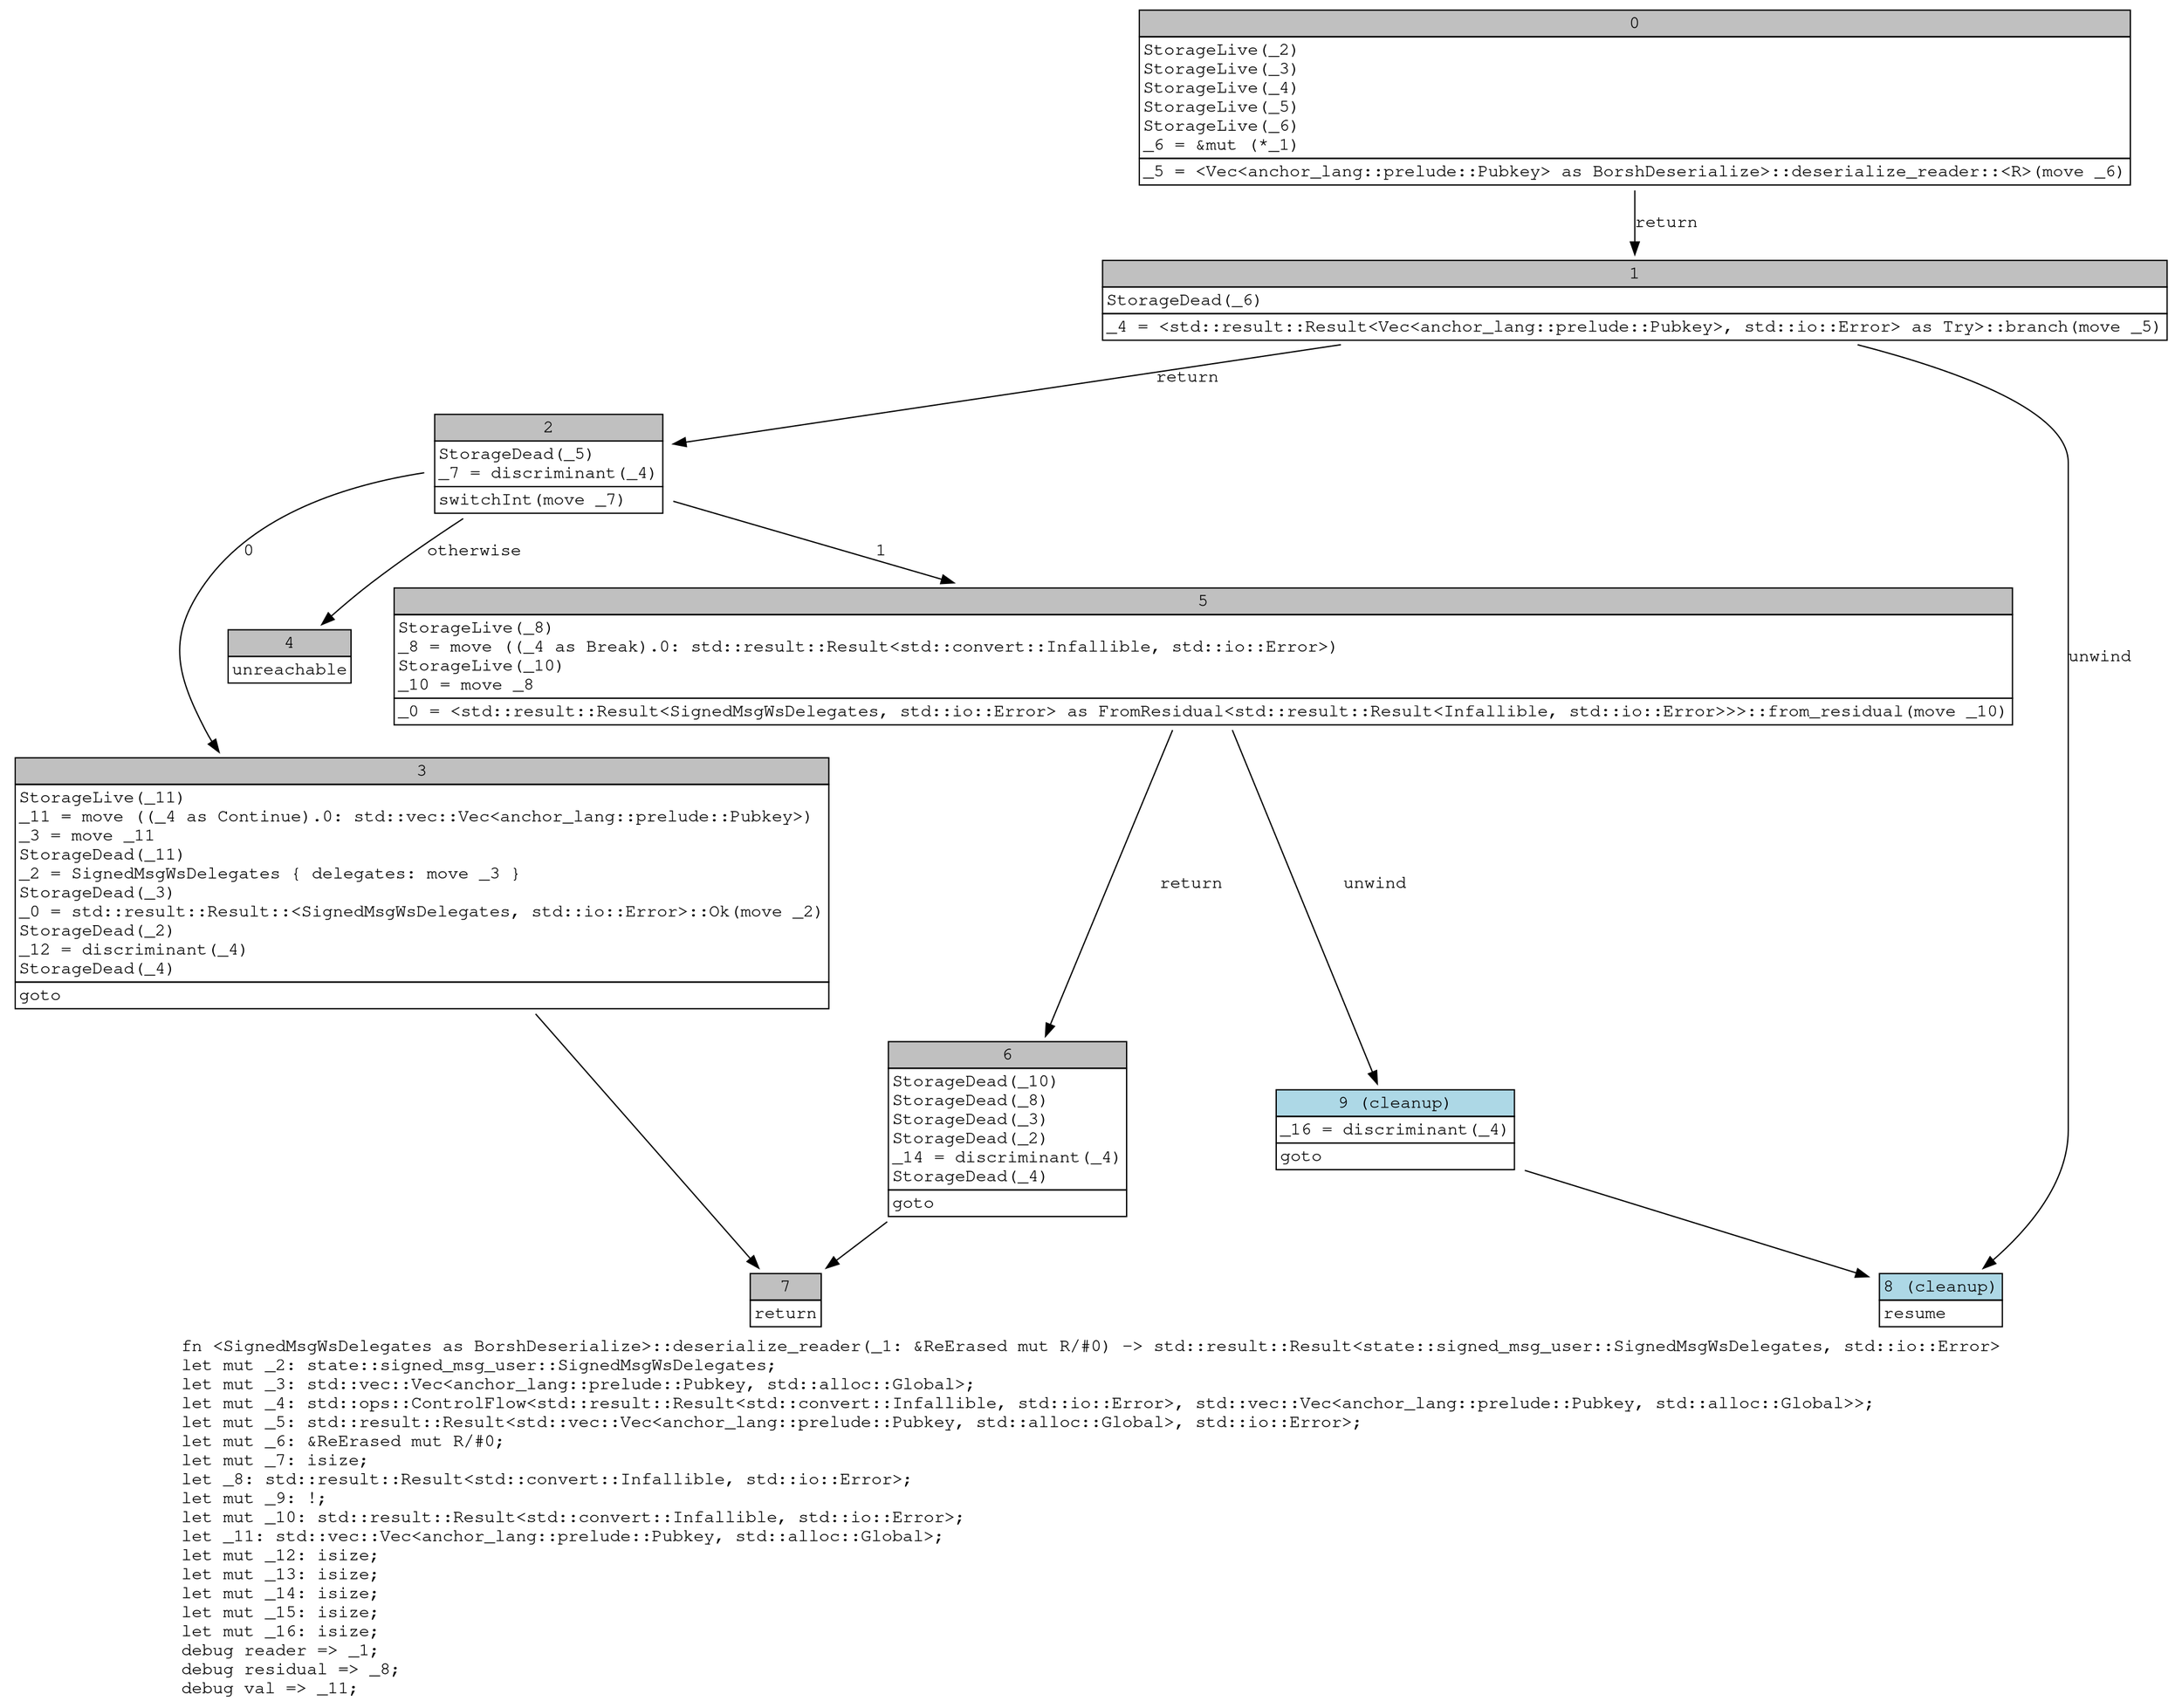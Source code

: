 digraph Mir_0_17787 {
    graph [fontname="Courier, monospace"];
    node [fontname="Courier, monospace"];
    edge [fontname="Courier, monospace"];
    label=<fn &lt;SignedMsgWsDelegates as BorshDeserialize&gt;::deserialize_reader(_1: &amp;ReErased mut R/#0) -&gt; std::result::Result&lt;state::signed_msg_user::SignedMsgWsDelegates, std::io::Error&gt;<br align="left"/>let mut _2: state::signed_msg_user::SignedMsgWsDelegates;<br align="left"/>let mut _3: std::vec::Vec&lt;anchor_lang::prelude::Pubkey, std::alloc::Global&gt;;<br align="left"/>let mut _4: std::ops::ControlFlow&lt;std::result::Result&lt;std::convert::Infallible, std::io::Error&gt;, std::vec::Vec&lt;anchor_lang::prelude::Pubkey, std::alloc::Global&gt;&gt;;<br align="left"/>let mut _5: std::result::Result&lt;std::vec::Vec&lt;anchor_lang::prelude::Pubkey, std::alloc::Global&gt;, std::io::Error&gt;;<br align="left"/>let mut _6: &amp;ReErased mut R/#0;<br align="left"/>let mut _7: isize;<br align="left"/>let _8: std::result::Result&lt;std::convert::Infallible, std::io::Error&gt;;<br align="left"/>let mut _9: !;<br align="left"/>let mut _10: std::result::Result&lt;std::convert::Infallible, std::io::Error&gt;;<br align="left"/>let _11: std::vec::Vec&lt;anchor_lang::prelude::Pubkey, std::alloc::Global&gt;;<br align="left"/>let mut _12: isize;<br align="left"/>let mut _13: isize;<br align="left"/>let mut _14: isize;<br align="left"/>let mut _15: isize;<br align="left"/>let mut _16: isize;<br align="left"/>debug reader =&gt; _1;<br align="left"/>debug residual =&gt; _8;<br align="left"/>debug val =&gt; _11;<br align="left"/>>;
    bb0__0_17787 [shape="none", label=<<table border="0" cellborder="1" cellspacing="0"><tr><td bgcolor="gray" align="center" colspan="1">0</td></tr><tr><td align="left" balign="left">StorageLive(_2)<br/>StorageLive(_3)<br/>StorageLive(_4)<br/>StorageLive(_5)<br/>StorageLive(_6)<br/>_6 = &amp;mut (*_1)<br/></td></tr><tr><td align="left">_5 = &lt;Vec&lt;anchor_lang::prelude::Pubkey&gt; as BorshDeserialize&gt;::deserialize_reader::&lt;R&gt;(move _6)</td></tr></table>>];
    bb1__0_17787 [shape="none", label=<<table border="0" cellborder="1" cellspacing="0"><tr><td bgcolor="gray" align="center" colspan="1">1</td></tr><tr><td align="left" balign="left">StorageDead(_6)<br/></td></tr><tr><td align="left">_4 = &lt;std::result::Result&lt;Vec&lt;anchor_lang::prelude::Pubkey&gt;, std::io::Error&gt; as Try&gt;::branch(move _5)</td></tr></table>>];
    bb2__0_17787 [shape="none", label=<<table border="0" cellborder="1" cellspacing="0"><tr><td bgcolor="gray" align="center" colspan="1">2</td></tr><tr><td align="left" balign="left">StorageDead(_5)<br/>_7 = discriminant(_4)<br/></td></tr><tr><td align="left">switchInt(move _7)</td></tr></table>>];
    bb3__0_17787 [shape="none", label=<<table border="0" cellborder="1" cellspacing="0"><tr><td bgcolor="gray" align="center" colspan="1">3</td></tr><tr><td align="left" balign="left">StorageLive(_11)<br/>_11 = move ((_4 as Continue).0: std::vec::Vec&lt;anchor_lang::prelude::Pubkey&gt;)<br/>_3 = move _11<br/>StorageDead(_11)<br/>_2 = SignedMsgWsDelegates { delegates: move _3 }<br/>StorageDead(_3)<br/>_0 = std::result::Result::&lt;SignedMsgWsDelegates, std::io::Error&gt;::Ok(move _2)<br/>StorageDead(_2)<br/>_12 = discriminant(_4)<br/>StorageDead(_4)<br/></td></tr><tr><td align="left">goto</td></tr></table>>];
    bb4__0_17787 [shape="none", label=<<table border="0" cellborder="1" cellspacing="0"><tr><td bgcolor="gray" align="center" colspan="1">4</td></tr><tr><td align="left">unreachable</td></tr></table>>];
    bb5__0_17787 [shape="none", label=<<table border="0" cellborder="1" cellspacing="0"><tr><td bgcolor="gray" align="center" colspan="1">5</td></tr><tr><td align="left" balign="left">StorageLive(_8)<br/>_8 = move ((_4 as Break).0: std::result::Result&lt;std::convert::Infallible, std::io::Error&gt;)<br/>StorageLive(_10)<br/>_10 = move _8<br/></td></tr><tr><td align="left">_0 = &lt;std::result::Result&lt;SignedMsgWsDelegates, std::io::Error&gt; as FromResidual&lt;std::result::Result&lt;Infallible, std::io::Error&gt;&gt;&gt;::from_residual(move _10)</td></tr></table>>];
    bb6__0_17787 [shape="none", label=<<table border="0" cellborder="1" cellspacing="0"><tr><td bgcolor="gray" align="center" colspan="1">6</td></tr><tr><td align="left" balign="left">StorageDead(_10)<br/>StorageDead(_8)<br/>StorageDead(_3)<br/>StorageDead(_2)<br/>_14 = discriminant(_4)<br/>StorageDead(_4)<br/></td></tr><tr><td align="left">goto</td></tr></table>>];
    bb7__0_17787 [shape="none", label=<<table border="0" cellborder="1" cellspacing="0"><tr><td bgcolor="gray" align="center" colspan="1">7</td></tr><tr><td align="left">return</td></tr></table>>];
    bb8__0_17787 [shape="none", label=<<table border="0" cellborder="1" cellspacing="0"><tr><td bgcolor="lightblue" align="center" colspan="1">8 (cleanup)</td></tr><tr><td align="left">resume</td></tr></table>>];
    bb9__0_17787 [shape="none", label=<<table border="0" cellborder="1" cellspacing="0"><tr><td bgcolor="lightblue" align="center" colspan="1">9 (cleanup)</td></tr><tr><td align="left" balign="left">_16 = discriminant(_4)<br/></td></tr><tr><td align="left">goto</td></tr></table>>];
    bb0__0_17787 -> bb1__0_17787 [label="return"];
    bb1__0_17787 -> bb2__0_17787 [label="return"];
    bb1__0_17787 -> bb8__0_17787 [label="unwind"];
    bb2__0_17787 -> bb3__0_17787 [label="0"];
    bb2__0_17787 -> bb5__0_17787 [label="1"];
    bb2__0_17787 -> bb4__0_17787 [label="otherwise"];
    bb3__0_17787 -> bb7__0_17787 [label=""];
    bb5__0_17787 -> bb6__0_17787 [label="return"];
    bb5__0_17787 -> bb9__0_17787 [label="unwind"];
    bb6__0_17787 -> bb7__0_17787 [label=""];
    bb9__0_17787 -> bb8__0_17787 [label=""];
}
